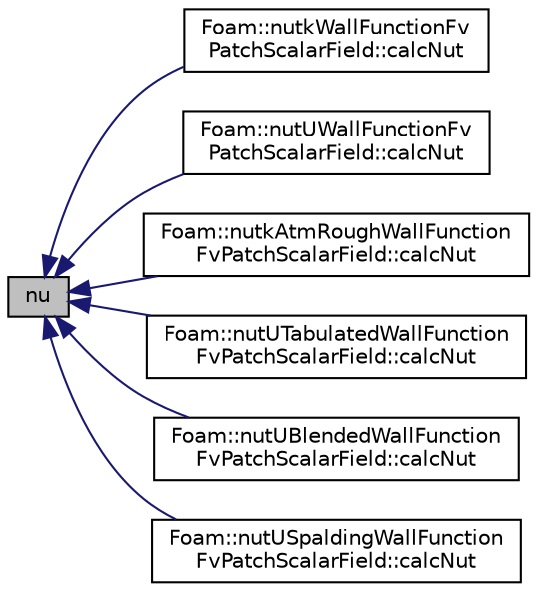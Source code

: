 digraph "nu"
{
  bgcolor="transparent";
  edge [fontname="Helvetica",fontsize="10",labelfontname="Helvetica",labelfontsize="10"];
  node [fontname="Helvetica",fontsize="10",shape=record];
  rankdir="LR";
  Node1 [label="nu",height=0.2,width=0.4,color="black", fillcolor="grey75", style="filled" fontcolor="black"];
  Node1 -> Node2 [dir="back",color="midnightblue",fontsize="10",style="solid",fontname="Helvetica"];
  Node2 [label="Foam::nutkWallFunctionFv\lPatchScalarField::calcNut",height=0.2,width=0.4,color="black",URL="$classFoam_1_1nutkWallFunctionFvPatchScalarField.html#a0de861b523c0bb1dcf5f0bd1e44efb54",tooltip="Calculate the turbulence viscosity. "];
  Node1 -> Node3 [dir="back",color="midnightblue",fontsize="10",style="solid",fontname="Helvetica"];
  Node3 [label="Foam::nutUWallFunctionFv\lPatchScalarField::calcNut",height=0.2,width=0.4,color="black",URL="$classFoam_1_1nutUWallFunctionFvPatchScalarField.html#a0de861b523c0bb1dcf5f0bd1e44efb54",tooltip="Calculate the turbulence viscosity. "];
  Node1 -> Node4 [dir="back",color="midnightblue",fontsize="10",style="solid",fontname="Helvetica"];
  Node4 [label="Foam::nutkAtmRoughWallFunction\lFvPatchScalarField::calcNut",height=0.2,width=0.4,color="black",URL="$classFoam_1_1nutkAtmRoughWallFunctionFvPatchScalarField.html#a3d7b33c5eb572bc4684ad4c690a762b8",tooltip="Calculate the turbulence viscosity. "];
  Node1 -> Node5 [dir="back",color="midnightblue",fontsize="10",style="solid",fontname="Helvetica"];
  Node5 [label="Foam::nutUTabulatedWallFunction\lFvPatchScalarField::calcNut",height=0.2,width=0.4,color="black",URL="$classFoam_1_1nutUTabulatedWallFunctionFvPatchScalarField.html#a0de861b523c0bb1dcf5f0bd1e44efb54",tooltip="Calculate the turbulence viscosity. "];
  Node1 -> Node6 [dir="back",color="midnightblue",fontsize="10",style="solid",fontname="Helvetica"];
  Node6 [label="Foam::nutUBlendedWallFunction\lFvPatchScalarField::calcNut",height=0.2,width=0.4,color="black",URL="$classFoam_1_1nutUBlendedWallFunctionFvPatchScalarField.html#a0de861b523c0bb1dcf5f0bd1e44efb54",tooltip="Calculate the turbulence viscosity. "];
  Node1 -> Node7 [dir="back",color="midnightblue",fontsize="10",style="solid",fontname="Helvetica"];
  Node7 [label="Foam::nutUSpaldingWallFunction\lFvPatchScalarField::calcNut",height=0.2,width=0.4,color="black",URL="$classFoam_1_1nutUSpaldingWallFunctionFvPatchScalarField.html#a0de861b523c0bb1dcf5f0bd1e44efb54",tooltip="Uncomment in case of intrumentation. "];
}
